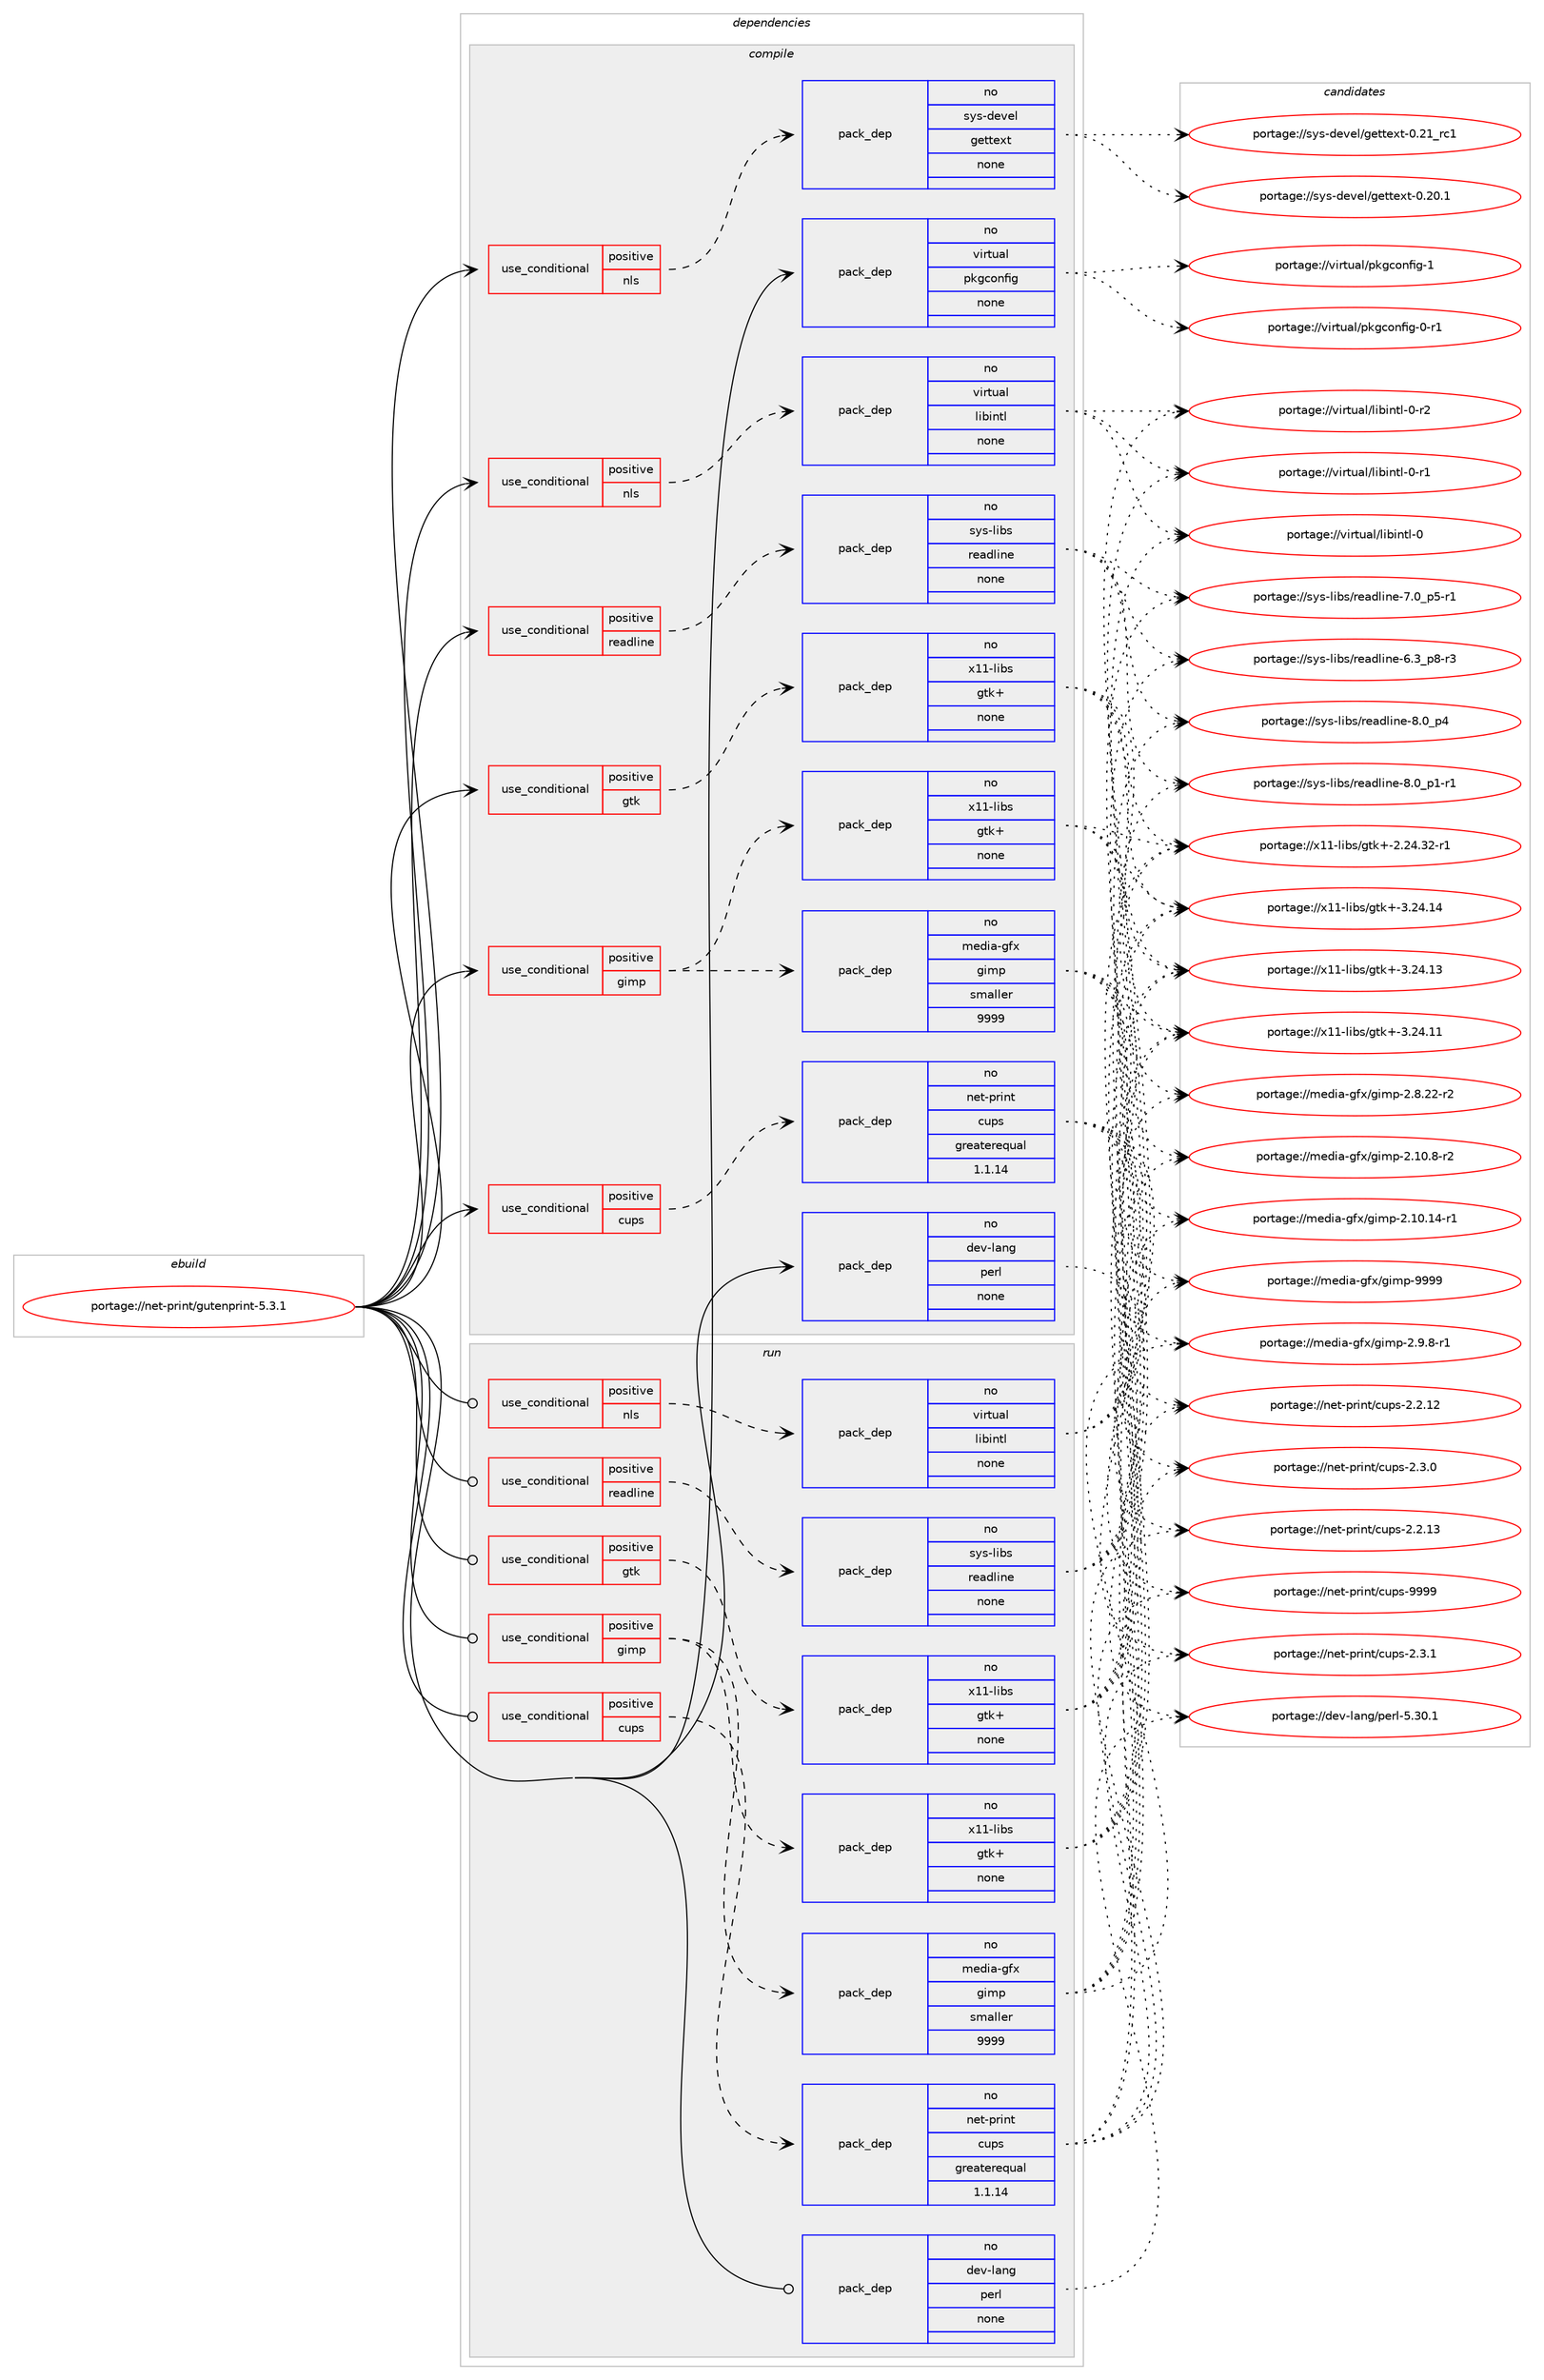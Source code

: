 digraph prolog {

# *************
# Graph options
# *************

newrank=true;
concentrate=true;
compound=true;
graph [rankdir=LR,fontname=Helvetica,fontsize=10,ranksep=1.5];#, ranksep=2.5, nodesep=0.2];
edge  [arrowhead=vee];
node  [fontname=Helvetica,fontsize=10];

# **********
# The ebuild
# **********

subgraph cluster_leftcol {
color=gray;
rank=same;
label=<<i>ebuild</i>>;
id [label="portage://net-print/gutenprint-5.3.1", color=red, width=4, href="../net-print/gutenprint-5.3.1.svg"];
}

# ****************
# The dependencies
# ****************

subgraph cluster_midcol {
color=gray;
label=<<i>dependencies</i>>;
subgraph cluster_compile {
fillcolor="#eeeeee";
style=filled;
label=<<i>compile</i>>;
subgraph cond14823 {
dependency72939 [label=<<TABLE BORDER="0" CELLBORDER="1" CELLSPACING="0" CELLPADDING="4"><TR><TD ROWSPAN="3" CELLPADDING="10">use_conditional</TD></TR><TR><TD>positive</TD></TR><TR><TD>cups</TD></TR></TABLE>>, shape=none, color=red];
subgraph pack56676 {
dependency72940 [label=<<TABLE BORDER="0" CELLBORDER="1" CELLSPACING="0" CELLPADDING="4" WIDTH="220"><TR><TD ROWSPAN="6" CELLPADDING="30">pack_dep</TD></TR><TR><TD WIDTH="110">no</TD></TR><TR><TD>net-print</TD></TR><TR><TD>cups</TD></TR><TR><TD>greaterequal</TD></TR><TR><TD>1.1.14</TD></TR></TABLE>>, shape=none, color=blue];
}
dependency72939:e -> dependency72940:w [weight=20,style="dashed",arrowhead="vee"];
}
id:e -> dependency72939:w [weight=20,style="solid",arrowhead="vee"];
subgraph cond14824 {
dependency72941 [label=<<TABLE BORDER="0" CELLBORDER="1" CELLSPACING="0" CELLPADDING="4"><TR><TD ROWSPAN="3" CELLPADDING="10">use_conditional</TD></TR><TR><TD>positive</TD></TR><TR><TD>gimp</TD></TR></TABLE>>, shape=none, color=red];
subgraph pack56677 {
dependency72942 [label=<<TABLE BORDER="0" CELLBORDER="1" CELLSPACING="0" CELLPADDING="4" WIDTH="220"><TR><TD ROWSPAN="6" CELLPADDING="30">pack_dep</TD></TR><TR><TD WIDTH="110">no</TD></TR><TR><TD>media-gfx</TD></TR><TR><TD>gimp</TD></TR><TR><TD>smaller</TD></TR><TR><TD>9999</TD></TR></TABLE>>, shape=none, color=blue];
}
dependency72941:e -> dependency72942:w [weight=20,style="dashed",arrowhead="vee"];
subgraph pack56678 {
dependency72943 [label=<<TABLE BORDER="0" CELLBORDER="1" CELLSPACING="0" CELLPADDING="4" WIDTH="220"><TR><TD ROWSPAN="6" CELLPADDING="30">pack_dep</TD></TR><TR><TD WIDTH="110">no</TD></TR><TR><TD>x11-libs</TD></TR><TR><TD>gtk+</TD></TR><TR><TD>none</TD></TR><TR><TD></TD></TR></TABLE>>, shape=none, color=blue];
}
dependency72941:e -> dependency72943:w [weight=20,style="dashed",arrowhead="vee"];
}
id:e -> dependency72941:w [weight=20,style="solid",arrowhead="vee"];
subgraph cond14825 {
dependency72944 [label=<<TABLE BORDER="0" CELLBORDER="1" CELLSPACING="0" CELLPADDING="4"><TR><TD ROWSPAN="3" CELLPADDING="10">use_conditional</TD></TR><TR><TD>positive</TD></TR><TR><TD>gtk</TD></TR></TABLE>>, shape=none, color=red];
subgraph pack56679 {
dependency72945 [label=<<TABLE BORDER="0" CELLBORDER="1" CELLSPACING="0" CELLPADDING="4" WIDTH="220"><TR><TD ROWSPAN="6" CELLPADDING="30">pack_dep</TD></TR><TR><TD WIDTH="110">no</TD></TR><TR><TD>x11-libs</TD></TR><TR><TD>gtk+</TD></TR><TR><TD>none</TD></TR><TR><TD></TD></TR></TABLE>>, shape=none, color=blue];
}
dependency72944:e -> dependency72945:w [weight=20,style="dashed",arrowhead="vee"];
}
id:e -> dependency72944:w [weight=20,style="solid",arrowhead="vee"];
subgraph cond14826 {
dependency72946 [label=<<TABLE BORDER="0" CELLBORDER="1" CELLSPACING="0" CELLPADDING="4"><TR><TD ROWSPAN="3" CELLPADDING="10">use_conditional</TD></TR><TR><TD>positive</TD></TR><TR><TD>nls</TD></TR></TABLE>>, shape=none, color=red];
subgraph pack56680 {
dependency72947 [label=<<TABLE BORDER="0" CELLBORDER="1" CELLSPACING="0" CELLPADDING="4" WIDTH="220"><TR><TD ROWSPAN="6" CELLPADDING="30">pack_dep</TD></TR><TR><TD WIDTH="110">no</TD></TR><TR><TD>sys-devel</TD></TR><TR><TD>gettext</TD></TR><TR><TD>none</TD></TR><TR><TD></TD></TR></TABLE>>, shape=none, color=blue];
}
dependency72946:e -> dependency72947:w [weight=20,style="dashed",arrowhead="vee"];
}
id:e -> dependency72946:w [weight=20,style="solid",arrowhead="vee"];
subgraph cond14827 {
dependency72948 [label=<<TABLE BORDER="0" CELLBORDER="1" CELLSPACING="0" CELLPADDING="4"><TR><TD ROWSPAN="3" CELLPADDING="10">use_conditional</TD></TR><TR><TD>positive</TD></TR><TR><TD>nls</TD></TR></TABLE>>, shape=none, color=red];
subgraph pack56681 {
dependency72949 [label=<<TABLE BORDER="0" CELLBORDER="1" CELLSPACING="0" CELLPADDING="4" WIDTH="220"><TR><TD ROWSPAN="6" CELLPADDING="30">pack_dep</TD></TR><TR><TD WIDTH="110">no</TD></TR><TR><TD>virtual</TD></TR><TR><TD>libintl</TD></TR><TR><TD>none</TD></TR><TR><TD></TD></TR></TABLE>>, shape=none, color=blue];
}
dependency72948:e -> dependency72949:w [weight=20,style="dashed",arrowhead="vee"];
}
id:e -> dependency72948:w [weight=20,style="solid",arrowhead="vee"];
subgraph cond14828 {
dependency72950 [label=<<TABLE BORDER="0" CELLBORDER="1" CELLSPACING="0" CELLPADDING="4"><TR><TD ROWSPAN="3" CELLPADDING="10">use_conditional</TD></TR><TR><TD>positive</TD></TR><TR><TD>readline</TD></TR></TABLE>>, shape=none, color=red];
subgraph pack56682 {
dependency72951 [label=<<TABLE BORDER="0" CELLBORDER="1" CELLSPACING="0" CELLPADDING="4" WIDTH="220"><TR><TD ROWSPAN="6" CELLPADDING="30">pack_dep</TD></TR><TR><TD WIDTH="110">no</TD></TR><TR><TD>sys-libs</TD></TR><TR><TD>readline</TD></TR><TR><TD>none</TD></TR><TR><TD></TD></TR></TABLE>>, shape=none, color=blue];
}
dependency72950:e -> dependency72951:w [weight=20,style="dashed",arrowhead="vee"];
}
id:e -> dependency72950:w [weight=20,style="solid",arrowhead="vee"];
subgraph pack56683 {
dependency72952 [label=<<TABLE BORDER="0" CELLBORDER="1" CELLSPACING="0" CELLPADDING="4" WIDTH="220"><TR><TD ROWSPAN="6" CELLPADDING="30">pack_dep</TD></TR><TR><TD WIDTH="110">no</TD></TR><TR><TD>dev-lang</TD></TR><TR><TD>perl</TD></TR><TR><TD>none</TD></TR><TR><TD></TD></TR></TABLE>>, shape=none, color=blue];
}
id:e -> dependency72952:w [weight=20,style="solid",arrowhead="vee"];
subgraph pack56684 {
dependency72953 [label=<<TABLE BORDER="0" CELLBORDER="1" CELLSPACING="0" CELLPADDING="4" WIDTH="220"><TR><TD ROWSPAN="6" CELLPADDING="30">pack_dep</TD></TR><TR><TD WIDTH="110">no</TD></TR><TR><TD>virtual</TD></TR><TR><TD>pkgconfig</TD></TR><TR><TD>none</TD></TR><TR><TD></TD></TR></TABLE>>, shape=none, color=blue];
}
id:e -> dependency72953:w [weight=20,style="solid",arrowhead="vee"];
}
subgraph cluster_compileandrun {
fillcolor="#eeeeee";
style=filled;
label=<<i>compile and run</i>>;
}
subgraph cluster_run {
fillcolor="#eeeeee";
style=filled;
label=<<i>run</i>>;
subgraph cond14829 {
dependency72954 [label=<<TABLE BORDER="0" CELLBORDER="1" CELLSPACING="0" CELLPADDING="4"><TR><TD ROWSPAN="3" CELLPADDING="10">use_conditional</TD></TR><TR><TD>positive</TD></TR><TR><TD>cups</TD></TR></TABLE>>, shape=none, color=red];
subgraph pack56685 {
dependency72955 [label=<<TABLE BORDER="0" CELLBORDER="1" CELLSPACING="0" CELLPADDING="4" WIDTH="220"><TR><TD ROWSPAN="6" CELLPADDING="30">pack_dep</TD></TR><TR><TD WIDTH="110">no</TD></TR><TR><TD>net-print</TD></TR><TR><TD>cups</TD></TR><TR><TD>greaterequal</TD></TR><TR><TD>1.1.14</TD></TR></TABLE>>, shape=none, color=blue];
}
dependency72954:e -> dependency72955:w [weight=20,style="dashed",arrowhead="vee"];
}
id:e -> dependency72954:w [weight=20,style="solid",arrowhead="odot"];
subgraph cond14830 {
dependency72956 [label=<<TABLE BORDER="0" CELLBORDER="1" CELLSPACING="0" CELLPADDING="4"><TR><TD ROWSPAN="3" CELLPADDING="10">use_conditional</TD></TR><TR><TD>positive</TD></TR><TR><TD>gimp</TD></TR></TABLE>>, shape=none, color=red];
subgraph pack56686 {
dependency72957 [label=<<TABLE BORDER="0" CELLBORDER="1" CELLSPACING="0" CELLPADDING="4" WIDTH="220"><TR><TD ROWSPAN="6" CELLPADDING="30">pack_dep</TD></TR><TR><TD WIDTH="110">no</TD></TR><TR><TD>media-gfx</TD></TR><TR><TD>gimp</TD></TR><TR><TD>smaller</TD></TR><TR><TD>9999</TD></TR></TABLE>>, shape=none, color=blue];
}
dependency72956:e -> dependency72957:w [weight=20,style="dashed",arrowhead="vee"];
subgraph pack56687 {
dependency72958 [label=<<TABLE BORDER="0" CELLBORDER="1" CELLSPACING="0" CELLPADDING="4" WIDTH="220"><TR><TD ROWSPAN="6" CELLPADDING="30">pack_dep</TD></TR><TR><TD WIDTH="110">no</TD></TR><TR><TD>x11-libs</TD></TR><TR><TD>gtk+</TD></TR><TR><TD>none</TD></TR><TR><TD></TD></TR></TABLE>>, shape=none, color=blue];
}
dependency72956:e -> dependency72958:w [weight=20,style="dashed",arrowhead="vee"];
}
id:e -> dependency72956:w [weight=20,style="solid",arrowhead="odot"];
subgraph cond14831 {
dependency72959 [label=<<TABLE BORDER="0" CELLBORDER="1" CELLSPACING="0" CELLPADDING="4"><TR><TD ROWSPAN="3" CELLPADDING="10">use_conditional</TD></TR><TR><TD>positive</TD></TR><TR><TD>gtk</TD></TR></TABLE>>, shape=none, color=red];
subgraph pack56688 {
dependency72960 [label=<<TABLE BORDER="0" CELLBORDER="1" CELLSPACING="0" CELLPADDING="4" WIDTH="220"><TR><TD ROWSPAN="6" CELLPADDING="30">pack_dep</TD></TR><TR><TD WIDTH="110">no</TD></TR><TR><TD>x11-libs</TD></TR><TR><TD>gtk+</TD></TR><TR><TD>none</TD></TR><TR><TD></TD></TR></TABLE>>, shape=none, color=blue];
}
dependency72959:e -> dependency72960:w [weight=20,style="dashed",arrowhead="vee"];
}
id:e -> dependency72959:w [weight=20,style="solid",arrowhead="odot"];
subgraph cond14832 {
dependency72961 [label=<<TABLE BORDER="0" CELLBORDER="1" CELLSPACING="0" CELLPADDING="4"><TR><TD ROWSPAN="3" CELLPADDING="10">use_conditional</TD></TR><TR><TD>positive</TD></TR><TR><TD>nls</TD></TR></TABLE>>, shape=none, color=red];
subgraph pack56689 {
dependency72962 [label=<<TABLE BORDER="0" CELLBORDER="1" CELLSPACING="0" CELLPADDING="4" WIDTH="220"><TR><TD ROWSPAN="6" CELLPADDING="30">pack_dep</TD></TR><TR><TD WIDTH="110">no</TD></TR><TR><TD>virtual</TD></TR><TR><TD>libintl</TD></TR><TR><TD>none</TD></TR><TR><TD></TD></TR></TABLE>>, shape=none, color=blue];
}
dependency72961:e -> dependency72962:w [weight=20,style="dashed",arrowhead="vee"];
}
id:e -> dependency72961:w [weight=20,style="solid",arrowhead="odot"];
subgraph cond14833 {
dependency72963 [label=<<TABLE BORDER="0" CELLBORDER="1" CELLSPACING="0" CELLPADDING="4"><TR><TD ROWSPAN="3" CELLPADDING="10">use_conditional</TD></TR><TR><TD>positive</TD></TR><TR><TD>readline</TD></TR></TABLE>>, shape=none, color=red];
subgraph pack56690 {
dependency72964 [label=<<TABLE BORDER="0" CELLBORDER="1" CELLSPACING="0" CELLPADDING="4" WIDTH="220"><TR><TD ROWSPAN="6" CELLPADDING="30">pack_dep</TD></TR><TR><TD WIDTH="110">no</TD></TR><TR><TD>sys-libs</TD></TR><TR><TD>readline</TD></TR><TR><TD>none</TD></TR><TR><TD></TD></TR></TABLE>>, shape=none, color=blue];
}
dependency72963:e -> dependency72964:w [weight=20,style="dashed",arrowhead="vee"];
}
id:e -> dependency72963:w [weight=20,style="solid",arrowhead="odot"];
subgraph pack56691 {
dependency72965 [label=<<TABLE BORDER="0" CELLBORDER="1" CELLSPACING="0" CELLPADDING="4" WIDTH="220"><TR><TD ROWSPAN="6" CELLPADDING="30">pack_dep</TD></TR><TR><TD WIDTH="110">no</TD></TR><TR><TD>dev-lang</TD></TR><TR><TD>perl</TD></TR><TR><TD>none</TD></TR><TR><TD></TD></TR></TABLE>>, shape=none, color=blue];
}
id:e -> dependency72965:w [weight=20,style="solid",arrowhead="odot"];
}
}

# **************
# The candidates
# **************

subgraph cluster_choices {
rank=same;
color=gray;
label=<<i>candidates</i>>;

subgraph choice56676 {
color=black;
nodesep=1;
choice1101011164511211410511011647991171121154557575757 [label="portage://net-print/cups-9999", color=red, width=4,href="../net-print/cups-9999.svg"];
choice110101116451121141051101164799117112115455046514649 [label="portage://net-print/cups-2.3.1", color=red, width=4,href="../net-print/cups-2.3.1.svg"];
choice110101116451121141051101164799117112115455046514648 [label="portage://net-print/cups-2.3.0", color=red, width=4,href="../net-print/cups-2.3.0.svg"];
choice11010111645112114105110116479911711211545504650464951 [label="portage://net-print/cups-2.2.13", color=red, width=4,href="../net-print/cups-2.2.13.svg"];
choice11010111645112114105110116479911711211545504650464950 [label="portage://net-print/cups-2.2.12", color=red, width=4,href="../net-print/cups-2.2.12.svg"];
dependency72940:e -> choice1101011164511211410511011647991171121154557575757:w [style=dotted,weight="100"];
dependency72940:e -> choice110101116451121141051101164799117112115455046514649:w [style=dotted,weight="100"];
dependency72940:e -> choice110101116451121141051101164799117112115455046514648:w [style=dotted,weight="100"];
dependency72940:e -> choice11010111645112114105110116479911711211545504650464951:w [style=dotted,weight="100"];
dependency72940:e -> choice11010111645112114105110116479911711211545504650464950:w [style=dotted,weight="100"];
}
subgraph choice56677 {
color=black;
nodesep=1;
choice1091011001059745103102120471031051091124557575757 [label="portage://media-gfx/gimp-9999", color=red, width=4,href="../media-gfx/gimp-9999.svg"];
choice1091011001059745103102120471031051091124550465746564511449 [label="portage://media-gfx/gimp-2.9.8-r1", color=red, width=4,href="../media-gfx/gimp-2.9.8-r1.svg"];
choice109101100105974510310212047103105109112455046564650504511450 [label="portage://media-gfx/gimp-2.8.22-r2", color=red, width=4,href="../media-gfx/gimp-2.8.22-r2.svg"];
choice109101100105974510310212047103105109112455046494846564511450 [label="portage://media-gfx/gimp-2.10.8-r2", color=red, width=4,href="../media-gfx/gimp-2.10.8-r2.svg"];
choice10910110010597451031021204710310510911245504649484649524511449 [label="portage://media-gfx/gimp-2.10.14-r1", color=red, width=4,href="../media-gfx/gimp-2.10.14-r1.svg"];
dependency72942:e -> choice1091011001059745103102120471031051091124557575757:w [style=dotted,weight="100"];
dependency72942:e -> choice1091011001059745103102120471031051091124550465746564511449:w [style=dotted,weight="100"];
dependency72942:e -> choice109101100105974510310212047103105109112455046564650504511450:w [style=dotted,weight="100"];
dependency72942:e -> choice109101100105974510310212047103105109112455046494846564511450:w [style=dotted,weight="100"];
dependency72942:e -> choice10910110010597451031021204710310510911245504649484649524511449:w [style=dotted,weight="100"];
}
subgraph choice56678 {
color=black;
nodesep=1;
choice1204949451081059811547103116107434551465052464952 [label="portage://x11-libs/gtk+-3.24.14", color=red, width=4,href="../x11-libs/gtk+-3.24.14.svg"];
choice1204949451081059811547103116107434551465052464951 [label="portage://x11-libs/gtk+-3.24.13", color=red, width=4,href="../x11-libs/gtk+-3.24.13.svg"];
choice1204949451081059811547103116107434551465052464949 [label="portage://x11-libs/gtk+-3.24.11", color=red, width=4,href="../x11-libs/gtk+-3.24.11.svg"];
choice12049494510810598115471031161074345504650524651504511449 [label="portage://x11-libs/gtk+-2.24.32-r1", color=red, width=4,href="../x11-libs/gtk+-2.24.32-r1.svg"];
dependency72943:e -> choice1204949451081059811547103116107434551465052464952:w [style=dotted,weight="100"];
dependency72943:e -> choice1204949451081059811547103116107434551465052464951:w [style=dotted,weight="100"];
dependency72943:e -> choice1204949451081059811547103116107434551465052464949:w [style=dotted,weight="100"];
dependency72943:e -> choice12049494510810598115471031161074345504650524651504511449:w [style=dotted,weight="100"];
}
subgraph choice56679 {
color=black;
nodesep=1;
choice1204949451081059811547103116107434551465052464952 [label="portage://x11-libs/gtk+-3.24.14", color=red, width=4,href="../x11-libs/gtk+-3.24.14.svg"];
choice1204949451081059811547103116107434551465052464951 [label="portage://x11-libs/gtk+-3.24.13", color=red, width=4,href="../x11-libs/gtk+-3.24.13.svg"];
choice1204949451081059811547103116107434551465052464949 [label="portage://x11-libs/gtk+-3.24.11", color=red, width=4,href="../x11-libs/gtk+-3.24.11.svg"];
choice12049494510810598115471031161074345504650524651504511449 [label="portage://x11-libs/gtk+-2.24.32-r1", color=red, width=4,href="../x11-libs/gtk+-2.24.32-r1.svg"];
dependency72945:e -> choice1204949451081059811547103116107434551465052464952:w [style=dotted,weight="100"];
dependency72945:e -> choice1204949451081059811547103116107434551465052464951:w [style=dotted,weight="100"];
dependency72945:e -> choice1204949451081059811547103116107434551465052464949:w [style=dotted,weight="100"];
dependency72945:e -> choice12049494510810598115471031161074345504650524651504511449:w [style=dotted,weight="100"];
}
subgraph choice56680 {
color=black;
nodesep=1;
choice11512111545100101118101108471031011161161011201164548465049951149949 [label="portage://sys-devel/gettext-0.21_rc1", color=red, width=4,href="../sys-devel/gettext-0.21_rc1.svg"];
choice115121115451001011181011084710310111611610112011645484650484649 [label="portage://sys-devel/gettext-0.20.1", color=red, width=4,href="../sys-devel/gettext-0.20.1.svg"];
dependency72947:e -> choice11512111545100101118101108471031011161161011201164548465049951149949:w [style=dotted,weight="100"];
dependency72947:e -> choice115121115451001011181011084710310111611610112011645484650484649:w [style=dotted,weight="100"];
}
subgraph choice56681 {
color=black;
nodesep=1;
choice11810511411611797108471081059810511011610845484511450 [label="portage://virtual/libintl-0-r2", color=red, width=4,href="../virtual/libintl-0-r2.svg"];
choice11810511411611797108471081059810511011610845484511449 [label="portage://virtual/libintl-0-r1", color=red, width=4,href="../virtual/libintl-0-r1.svg"];
choice1181051141161179710847108105981051101161084548 [label="portage://virtual/libintl-0", color=red, width=4,href="../virtual/libintl-0.svg"];
dependency72949:e -> choice11810511411611797108471081059810511011610845484511450:w [style=dotted,weight="100"];
dependency72949:e -> choice11810511411611797108471081059810511011610845484511449:w [style=dotted,weight="100"];
dependency72949:e -> choice1181051141161179710847108105981051101161084548:w [style=dotted,weight="100"];
}
subgraph choice56682 {
color=black;
nodesep=1;
choice11512111545108105981154711410197100108105110101455646489511252 [label="portage://sys-libs/readline-8.0_p4", color=red, width=4,href="../sys-libs/readline-8.0_p4.svg"];
choice115121115451081059811547114101971001081051101014556464895112494511449 [label="portage://sys-libs/readline-8.0_p1-r1", color=red, width=4,href="../sys-libs/readline-8.0_p1-r1.svg"];
choice115121115451081059811547114101971001081051101014555464895112534511449 [label="portage://sys-libs/readline-7.0_p5-r1", color=red, width=4,href="../sys-libs/readline-7.0_p5-r1.svg"];
choice115121115451081059811547114101971001081051101014554465195112564511451 [label="portage://sys-libs/readline-6.3_p8-r3", color=red, width=4,href="../sys-libs/readline-6.3_p8-r3.svg"];
dependency72951:e -> choice11512111545108105981154711410197100108105110101455646489511252:w [style=dotted,weight="100"];
dependency72951:e -> choice115121115451081059811547114101971001081051101014556464895112494511449:w [style=dotted,weight="100"];
dependency72951:e -> choice115121115451081059811547114101971001081051101014555464895112534511449:w [style=dotted,weight="100"];
dependency72951:e -> choice115121115451081059811547114101971001081051101014554465195112564511451:w [style=dotted,weight="100"];
}
subgraph choice56683 {
color=black;
nodesep=1;
choice10010111845108971101034711210111410845534651484649 [label="portage://dev-lang/perl-5.30.1", color=red, width=4,href="../dev-lang/perl-5.30.1.svg"];
dependency72952:e -> choice10010111845108971101034711210111410845534651484649:w [style=dotted,weight="100"];
}
subgraph choice56684 {
color=black;
nodesep=1;
choice1181051141161179710847112107103991111101021051034549 [label="portage://virtual/pkgconfig-1", color=red, width=4,href="../virtual/pkgconfig-1.svg"];
choice11810511411611797108471121071039911111010210510345484511449 [label="portage://virtual/pkgconfig-0-r1", color=red, width=4,href="../virtual/pkgconfig-0-r1.svg"];
dependency72953:e -> choice1181051141161179710847112107103991111101021051034549:w [style=dotted,weight="100"];
dependency72953:e -> choice11810511411611797108471121071039911111010210510345484511449:w [style=dotted,weight="100"];
}
subgraph choice56685 {
color=black;
nodesep=1;
choice1101011164511211410511011647991171121154557575757 [label="portage://net-print/cups-9999", color=red, width=4,href="../net-print/cups-9999.svg"];
choice110101116451121141051101164799117112115455046514649 [label="portage://net-print/cups-2.3.1", color=red, width=4,href="../net-print/cups-2.3.1.svg"];
choice110101116451121141051101164799117112115455046514648 [label="portage://net-print/cups-2.3.0", color=red, width=4,href="../net-print/cups-2.3.0.svg"];
choice11010111645112114105110116479911711211545504650464951 [label="portage://net-print/cups-2.2.13", color=red, width=4,href="../net-print/cups-2.2.13.svg"];
choice11010111645112114105110116479911711211545504650464950 [label="portage://net-print/cups-2.2.12", color=red, width=4,href="../net-print/cups-2.2.12.svg"];
dependency72955:e -> choice1101011164511211410511011647991171121154557575757:w [style=dotted,weight="100"];
dependency72955:e -> choice110101116451121141051101164799117112115455046514649:w [style=dotted,weight="100"];
dependency72955:e -> choice110101116451121141051101164799117112115455046514648:w [style=dotted,weight="100"];
dependency72955:e -> choice11010111645112114105110116479911711211545504650464951:w [style=dotted,weight="100"];
dependency72955:e -> choice11010111645112114105110116479911711211545504650464950:w [style=dotted,weight="100"];
}
subgraph choice56686 {
color=black;
nodesep=1;
choice1091011001059745103102120471031051091124557575757 [label="portage://media-gfx/gimp-9999", color=red, width=4,href="../media-gfx/gimp-9999.svg"];
choice1091011001059745103102120471031051091124550465746564511449 [label="portage://media-gfx/gimp-2.9.8-r1", color=red, width=4,href="../media-gfx/gimp-2.9.8-r1.svg"];
choice109101100105974510310212047103105109112455046564650504511450 [label="portage://media-gfx/gimp-2.8.22-r2", color=red, width=4,href="../media-gfx/gimp-2.8.22-r2.svg"];
choice109101100105974510310212047103105109112455046494846564511450 [label="portage://media-gfx/gimp-2.10.8-r2", color=red, width=4,href="../media-gfx/gimp-2.10.8-r2.svg"];
choice10910110010597451031021204710310510911245504649484649524511449 [label="portage://media-gfx/gimp-2.10.14-r1", color=red, width=4,href="../media-gfx/gimp-2.10.14-r1.svg"];
dependency72957:e -> choice1091011001059745103102120471031051091124557575757:w [style=dotted,weight="100"];
dependency72957:e -> choice1091011001059745103102120471031051091124550465746564511449:w [style=dotted,weight="100"];
dependency72957:e -> choice109101100105974510310212047103105109112455046564650504511450:w [style=dotted,weight="100"];
dependency72957:e -> choice109101100105974510310212047103105109112455046494846564511450:w [style=dotted,weight="100"];
dependency72957:e -> choice10910110010597451031021204710310510911245504649484649524511449:w [style=dotted,weight="100"];
}
subgraph choice56687 {
color=black;
nodesep=1;
choice1204949451081059811547103116107434551465052464952 [label="portage://x11-libs/gtk+-3.24.14", color=red, width=4,href="../x11-libs/gtk+-3.24.14.svg"];
choice1204949451081059811547103116107434551465052464951 [label="portage://x11-libs/gtk+-3.24.13", color=red, width=4,href="../x11-libs/gtk+-3.24.13.svg"];
choice1204949451081059811547103116107434551465052464949 [label="portage://x11-libs/gtk+-3.24.11", color=red, width=4,href="../x11-libs/gtk+-3.24.11.svg"];
choice12049494510810598115471031161074345504650524651504511449 [label="portage://x11-libs/gtk+-2.24.32-r1", color=red, width=4,href="../x11-libs/gtk+-2.24.32-r1.svg"];
dependency72958:e -> choice1204949451081059811547103116107434551465052464952:w [style=dotted,weight="100"];
dependency72958:e -> choice1204949451081059811547103116107434551465052464951:w [style=dotted,weight="100"];
dependency72958:e -> choice1204949451081059811547103116107434551465052464949:w [style=dotted,weight="100"];
dependency72958:e -> choice12049494510810598115471031161074345504650524651504511449:w [style=dotted,weight="100"];
}
subgraph choice56688 {
color=black;
nodesep=1;
choice1204949451081059811547103116107434551465052464952 [label="portage://x11-libs/gtk+-3.24.14", color=red, width=4,href="../x11-libs/gtk+-3.24.14.svg"];
choice1204949451081059811547103116107434551465052464951 [label="portage://x11-libs/gtk+-3.24.13", color=red, width=4,href="../x11-libs/gtk+-3.24.13.svg"];
choice1204949451081059811547103116107434551465052464949 [label="portage://x11-libs/gtk+-3.24.11", color=red, width=4,href="../x11-libs/gtk+-3.24.11.svg"];
choice12049494510810598115471031161074345504650524651504511449 [label="portage://x11-libs/gtk+-2.24.32-r1", color=red, width=4,href="../x11-libs/gtk+-2.24.32-r1.svg"];
dependency72960:e -> choice1204949451081059811547103116107434551465052464952:w [style=dotted,weight="100"];
dependency72960:e -> choice1204949451081059811547103116107434551465052464951:w [style=dotted,weight="100"];
dependency72960:e -> choice1204949451081059811547103116107434551465052464949:w [style=dotted,weight="100"];
dependency72960:e -> choice12049494510810598115471031161074345504650524651504511449:w [style=dotted,weight="100"];
}
subgraph choice56689 {
color=black;
nodesep=1;
choice11810511411611797108471081059810511011610845484511450 [label="portage://virtual/libintl-0-r2", color=red, width=4,href="../virtual/libintl-0-r2.svg"];
choice11810511411611797108471081059810511011610845484511449 [label="portage://virtual/libintl-0-r1", color=red, width=4,href="../virtual/libintl-0-r1.svg"];
choice1181051141161179710847108105981051101161084548 [label="portage://virtual/libintl-0", color=red, width=4,href="../virtual/libintl-0.svg"];
dependency72962:e -> choice11810511411611797108471081059810511011610845484511450:w [style=dotted,weight="100"];
dependency72962:e -> choice11810511411611797108471081059810511011610845484511449:w [style=dotted,weight="100"];
dependency72962:e -> choice1181051141161179710847108105981051101161084548:w [style=dotted,weight="100"];
}
subgraph choice56690 {
color=black;
nodesep=1;
choice11512111545108105981154711410197100108105110101455646489511252 [label="portage://sys-libs/readline-8.0_p4", color=red, width=4,href="../sys-libs/readline-8.0_p4.svg"];
choice115121115451081059811547114101971001081051101014556464895112494511449 [label="portage://sys-libs/readline-8.0_p1-r1", color=red, width=4,href="../sys-libs/readline-8.0_p1-r1.svg"];
choice115121115451081059811547114101971001081051101014555464895112534511449 [label="portage://sys-libs/readline-7.0_p5-r1", color=red, width=4,href="../sys-libs/readline-7.0_p5-r1.svg"];
choice115121115451081059811547114101971001081051101014554465195112564511451 [label="portage://sys-libs/readline-6.3_p8-r3", color=red, width=4,href="../sys-libs/readline-6.3_p8-r3.svg"];
dependency72964:e -> choice11512111545108105981154711410197100108105110101455646489511252:w [style=dotted,weight="100"];
dependency72964:e -> choice115121115451081059811547114101971001081051101014556464895112494511449:w [style=dotted,weight="100"];
dependency72964:e -> choice115121115451081059811547114101971001081051101014555464895112534511449:w [style=dotted,weight="100"];
dependency72964:e -> choice115121115451081059811547114101971001081051101014554465195112564511451:w [style=dotted,weight="100"];
}
subgraph choice56691 {
color=black;
nodesep=1;
choice10010111845108971101034711210111410845534651484649 [label="portage://dev-lang/perl-5.30.1", color=red, width=4,href="../dev-lang/perl-5.30.1.svg"];
dependency72965:e -> choice10010111845108971101034711210111410845534651484649:w [style=dotted,weight="100"];
}
}

}
